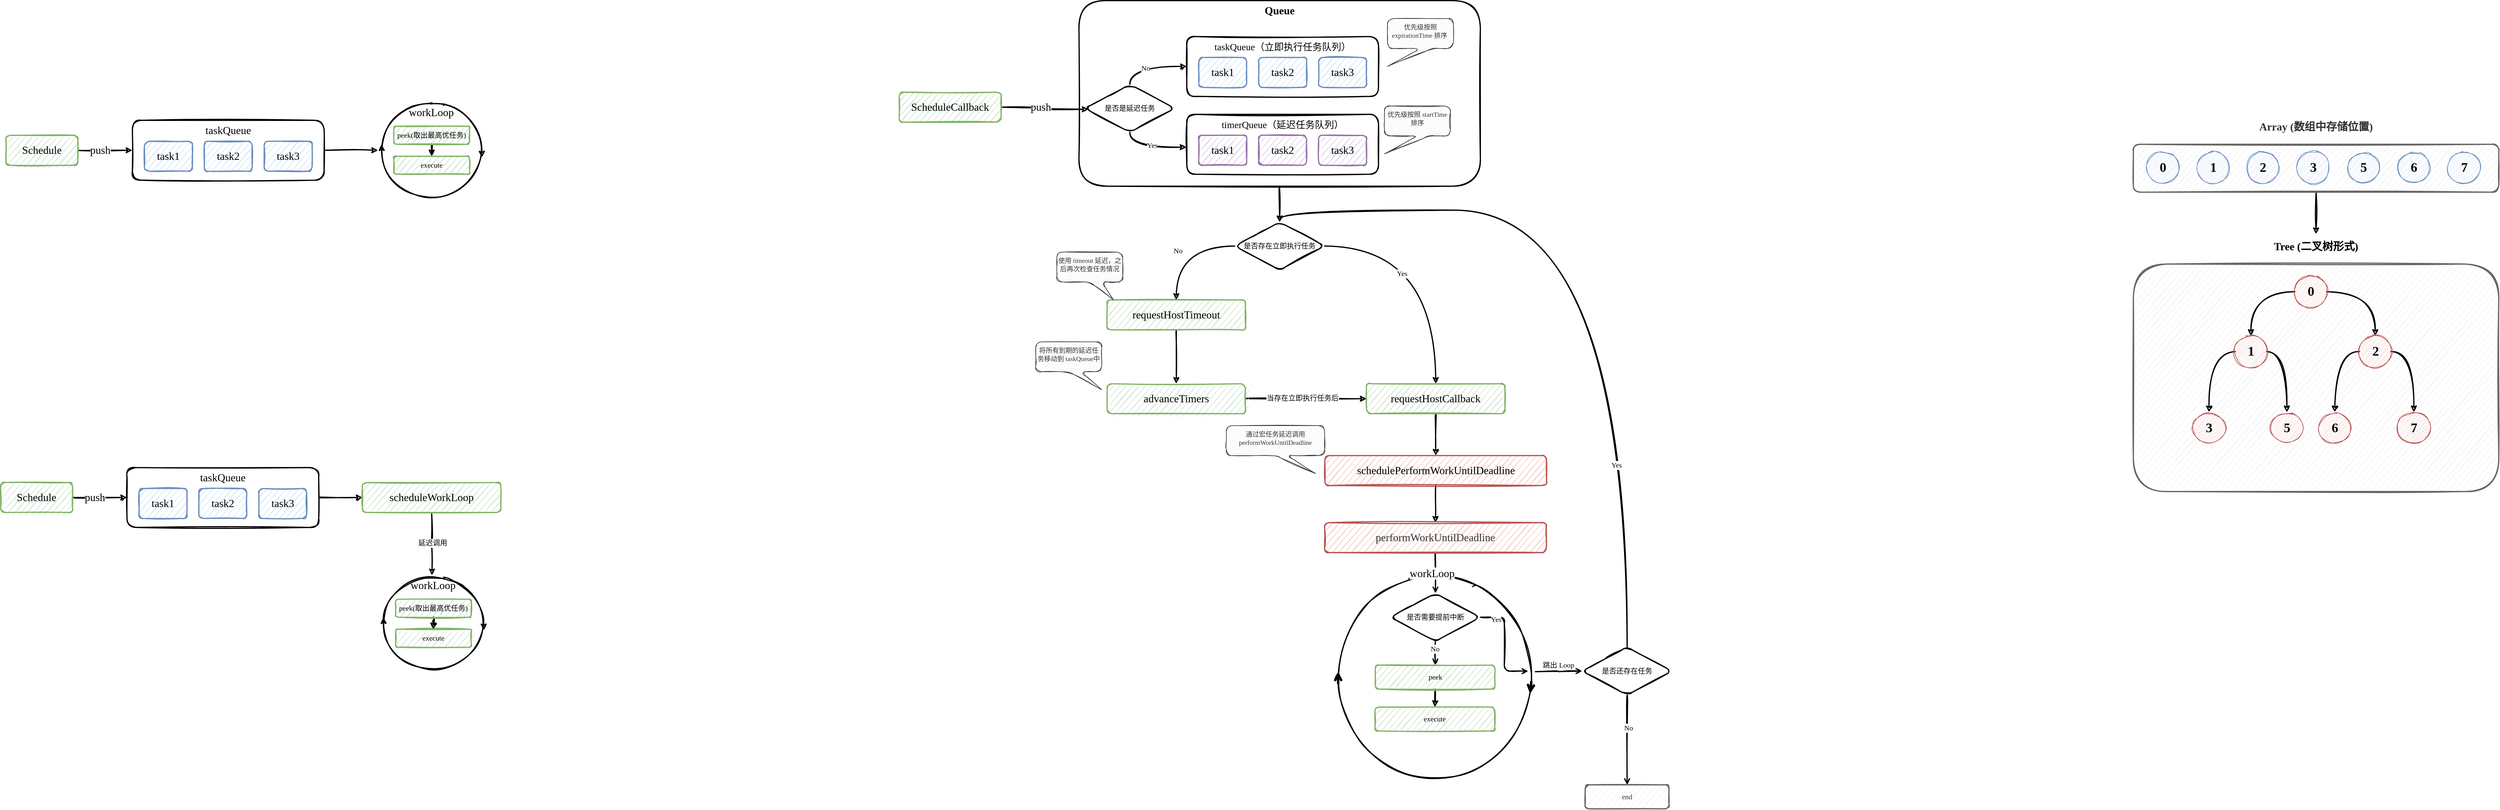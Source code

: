 <mxfile version="26.1.1" pages="2">
  <diagram id="SPqARd7VIHGESREF2pGx" name="Scheduler">
    <mxGraphModel dx="10513" dy="4447" grid="0" gridSize="10" guides="1" tooltips="1" connect="1" arrows="1" fold="1" page="0" pageScale="1" pageWidth="827" pageHeight="1169" background="none" math="1" shadow="0">
      <root>
        <mxCell id="0" />
        <mxCell id="1" parent="0" />
        <mxCell id="OR6rUnb_s0b04Rcv2Hfu-225" value="" style="ellipse;whiteSpace=wrap;html=1;aspect=fixed;rounded=1;shadow=0;glass=0;sketch=1;fontFamily=Comic Sans MS;fontSize=12;strokeWidth=2;fillColor=none;gradientColor=none;align=left;verticalAlign=middle;" parent="1" vertex="1">
          <mxGeometry x="-1313.5" y="852.5" width="335" height="335" as="geometry" />
        </mxCell>
        <mxCell id="OR6rUnb_s0b04Rcv2Hfu-168" style="edgeStyle=orthogonalEdgeStyle;curved=1;sketch=1;orthogonalLoop=1;jettySize=auto;html=1;entryX=0.5;entryY=0;entryDx=0;entryDy=0;shadow=0;fontFamily=Comic Sans MS;fontSize=12;strokeColor=#000000;strokeWidth=2;" parent="1" source="OR6rUnb_s0b04Rcv2Hfu-140" target="OR6rUnb_s0b04Rcv2Hfu-164" edge="1">
          <mxGeometry relative="1" as="geometry" />
        </mxCell>
        <mxCell id="OR6rUnb_s0b04Rcv2Hfu-140" value="&lt;b&gt;Queue&lt;/b&gt;" style="rounded=1;whiteSpace=wrap;html=1;shadow=0;glass=0;sketch=1;fontFamily=Comic Sans MS;fontSize=18;strokeWidth=2;fillColor=#ffffff;gradientColor=none;verticalAlign=top;labelPosition=center;verticalLabelPosition=middle;align=center;movable=1;resizable=1;rotatable=1;deletable=1;editable=1;connectable=1;" parent="1" vertex="1">
          <mxGeometry x="-1740" y="-110" width="670" height="310" as="geometry" />
        </mxCell>
        <mxCell id="OR6rUnb_s0b04Rcv2Hfu-21" value="&lt;h2&gt;&lt;span style=&quot;color: rgb(0 , 0 , 0) ; font-family: &amp;#34;comic sans ms&amp;#34;&quot;&gt;Tree (二叉树形式)&lt;/span&gt;&lt;br&gt;&lt;/h2&gt;" style="whiteSpace=wrap;html=1;sketch=1;fillColor=#f5f5f5;strokeColor=#666666;fontColor=#333333;rounded=1;strokeWidth=2;verticalAlign=bottom;labelPosition=center;verticalLabelPosition=top;align=center;shadow=0;movable=0;resizable=0;rotatable=0;deletable=0;editable=0;connectable=0;" parent="1" vertex="1">
          <mxGeometry x="20" y="330" width="610" height="380" as="geometry" />
        </mxCell>
        <mxCell id="OR6rUnb_s0b04Rcv2Hfu-24" style="edgeStyle=orthogonalEdgeStyle;curved=1;rounded=0;sketch=1;orthogonalLoop=1;jettySize=auto;html=1;shadow=0;fontFamily=Comic Sans MS;fontSize=18;strokeWidth=2;" parent="1" source="OR6rUnb_s0b04Rcv2Hfu-1" edge="1">
          <mxGeometry relative="1" as="geometry">
            <mxPoint x="325.0" y="280" as="targetPoint" />
          </mxGeometry>
        </mxCell>
        <mxCell id="OR6rUnb_s0b04Rcv2Hfu-1" value="&lt;h2&gt;&lt;b&gt;&lt;font face=&quot;Comic Sans MS&quot;&gt;Array (数组中存储位置)&lt;/font&gt;&lt;/b&gt;&lt;/h2&gt;" style="whiteSpace=wrap;html=1;sketch=1;fillColor=#f5f5f5;strokeColor=#666666;fontColor=#333333;rounded=1;strokeWidth=2;verticalAlign=bottom;labelPosition=center;verticalLabelPosition=top;align=center;shadow=0;" parent="1" vertex="1">
          <mxGeometry x="20" y="130" width="610" height="80" as="geometry" />
        </mxCell>
        <mxCell id="OR6rUnb_s0b04Rcv2Hfu-2" value="&lt;font face=&quot;Comic Sans MS&quot; style=&quot;font-size: 22px&quot;&gt;&lt;b&gt;0&lt;/b&gt;&lt;/font&gt;" style="ellipse;whiteSpace=wrap;html=1;aspect=fixed;sketch=1;fillColor=#dae8fc;strokeColor=#6c8ebf;rounded=1;shadow=0;" parent="1" vertex="1">
          <mxGeometry x="43" y="142.75" width="52.5" height="52.5" as="geometry" />
        </mxCell>
        <mxCell id="OR6rUnb_s0b04Rcv2Hfu-5" value="&lt;font face=&quot;Comic Sans MS&quot; style=&quot;font-size: 22px&quot;&gt;&lt;b&gt;1&lt;/b&gt;&lt;/font&gt;" style="ellipse;whiteSpace=wrap;html=1;aspect=fixed;sketch=1;fillColor=#dae8fc;strokeColor=#6c8ebf;rounded=1;shadow=0;" parent="1" vertex="1">
          <mxGeometry x="127" y="142.75" width="52.5" height="52.5" as="geometry" />
        </mxCell>
        <mxCell id="OR6rUnb_s0b04Rcv2Hfu-6" value="&lt;font face=&quot;Comic Sans MS&quot; style=&quot;font-size: 22px&quot;&gt;&lt;b&gt;2&lt;/b&gt;&lt;/font&gt;" style="ellipse;whiteSpace=wrap;html=1;aspect=fixed;sketch=1;fillColor=#dae8fc;strokeColor=#6c8ebf;rounded=1;shadow=0;" parent="1" vertex="1">
          <mxGeometry x="210" y="142.75" width="52.5" height="52.5" as="geometry" />
        </mxCell>
        <mxCell id="OR6rUnb_s0b04Rcv2Hfu-7" value="&lt;font face=&quot;Comic Sans MS&quot; style=&quot;font-size: 22px&quot;&gt;&lt;b&gt;3&lt;/b&gt;&lt;/font&gt;" style="ellipse;whiteSpace=wrap;html=1;aspect=fixed;sketch=1;fillColor=#dae8fc;strokeColor=#6c8ebf;rounded=1;shadow=0;" parent="1" vertex="1">
          <mxGeometry x="294" y="142.75" width="52.5" height="52.5" as="geometry" />
        </mxCell>
        <mxCell id="OR6rUnb_s0b04Rcv2Hfu-8" value="&lt;font face=&quot;Comic Sans MS&quot; style=&quot;font-size: 22px&quot;&gt;&lt;b&gt;5&lt;/b&gt;&lt;/font&gt;" style="ellipse;whiteSpace=wrap;html=1;aspect=fixed;sketch=1;fillColor=#dae8fc;strokeColor=#6c8ebf;rounded=1;shadow=0;" parent="1" vertex="1">
          <mxGeometry x="378" y="142.75" width="52.5" height="52.5" as="geometry" />
        </mxCell>
        <mxCell id="OR6rUnb_s0b04Rcv2Hfu-9" value="&lt;font face=&quot;Comic Sans MS&quot; style=&quot;font-size: 22px&quot;&gt;&lt;b&gt;6&lt;/b&gt;&lt;/font&gt;" style="ellipse;whiteSpace=wrap;html=1;aspect=fixed;sketch=1;fillColor=#dae8fc;strokeColor=#6c8ebf;rounded=1;shadow=0;" parent="1" vertex="1">
          <mxGeometry x="462" y="142.75" width="52.5" height="52.5" as="geometry" />
        </mxCell>
        <mxCell id="OR6rUnb_s0b04Rcv2Hfu-10" value="&lt;font face=&quot;Comic Sans MS&quot; style=&quot;font-size: 22px&quot;&gt;&lt;b&gt;7&lt;/b&gt;&lt;/font&gt;" style="ellipse;whiteSpace=wrap;html=1;aspect=fixed;sketch=1;fillColor=#dae8fc;strokeColor=#6c8ebf;rounded=1;shadow=0;" parent="1" vertex="1">
          <mxGeometry x="545.5" y="142.75" width="52.5" height="52.5" as="geometry" />
        </mxCell>
        <mxCell id="OR6rUnb_s0b04Rcv2Hfu-26" style="edgeStyle=orthogonalEdgeStyle;curved=1;rounded=0;sketch=1;orthogonalLoop=1;jettySize=auto;html=1;entryX=0.5;entryY=0;entryDx=0;entryDy=0;shadow=0;fontFamily=Comic Sans MS;fontSize=18;strokeWidth=2;" parent="1" source="OR6rUnb_s0b04Rcv2Hfu-12" target="OR6rUnb_s0b04Rcv2Hfu-13" edge="1">
          <mxGeometry relative="1" as="geometry" />
        </mxCell>
        <mxCell id="OR6rUnb_s0b04Rcv2Hfu-29" style="edgeStyle=orthogonalEdgeStyle;curved=1;rounded=0;sketch=1;orthogonalLoop=1;jettySize=auto;html=1;shadow=0;fontFamily=Comic Sans MS;fontSize=18;strokeWidth=2;" parent="1" source="OR6rUnb_s0b04Rcv2Hfu-12" target="OR6rUnb_s0b04Rcv2Hfu-14" edge="1">
          <mxGeometry relative="1" as="geometry" />
        </mxCell>
        <mxCell id="OR6rUnb_s0b04Rcv2Hfu-12" value="&lt;font face=&quot;Comic Sans MS&quot; style=&quot;font-size: 22px&quot;&gt;&lt;b&gt;0&lt;/b&gt;&lt;/font&gt;" style="ellipse;whiteSpace=wrap;html=1;aspect=fixed;sketch=1;fillColor=#f8cecc;strokeColor=#b85450;rounded=1;shadow=0;" parent="1" vertex="1">
          <mxGeometry x="290" y="350" width="52.5" height="52.5" as="geometry" />
        </mxCell>
        <mxCell id="OR6rUnb_s0b04Rcv2Hfu-30" style="edgeStyle=orthogonalEdgeStyle;curved=1;rounded=0;sketch=1;orthogonalLoop=1;jettySize=auto;html=1;entryX=0.5;entryY=0;entryDx=0;entryDy=0;shadow=0;fontFamily=Comic Sans MS;fontSize=18;strokeWidth=2;" parent="1" source="OR6rUnb_s0b04Rcv2Hfu-13" target="OR6rUnb_s0b04Rcv2Hfu-15" edge="1">
          <mxGeometry relative="1" as="geometry" />
        </mxCell>
        <mxCell id="OR6rUnb_s0b04Rcv2Hfu-31" style="edgeStyle=orthogonalEdgeStyle;curved=1;rounded=0;sketch=1;orthogonalLoop=1;jettySize=auto;html=1;entryX=0.5;entryY=0;entryDx=0;entryDy=0;shadow=0;fontFamily=Comic Sans MS;fontSize=18;strokeWidth=2;" parent="1" source="OR6rUnb_s0b04Rcv2Hfu-13" target="OR6rUnb_s0b04Rcv2Hfu-16" edge="1">
          <mxGeometry relative="1" as="geometry" />
        </mxCell>
        <mxCell id="OR6rUnb_s0b04Rcv2Hfu-13" value="&lt;font face=&quot;Comic Sans MS&quot; style=&quot;font-size: 22px&quot;&gt;&lt;b&gt;1&lt;/b&gt;&lt;/font&gt;" style="ellipse;whiteSpace=wrap;html=1;aspect=fixed;sketch=1;fillColor=#f8cecc;strokeColor=#b85450;rounded=1;shadow=0;" parent="1" vertex="1">
          <mxGeometry x="190" y="450" width="52.5" height="52.5" as="geometry" />
        </mxCell>
        <mxCell id="OR6rUnb_s0b04Rcv2Hfu-33" style="edgeStyle=orthogonalEdgeStyle;curved=1;rounded=0;sketch=1;orthogonalLoop=1;jettySize=auto;html=1;entryX=0.5;entryY=0;entryDx=0;entryDy=0;shadow=0;fontFamily=Comic Sans MS;fontSize=18;strokeWidth=2;" parent="1" source="OR6rUnb_s0b04Rcv2Hfu-14" target="OR6rUnb_s0b04Rcv2Hfu-17" edge="1">
          <mxGeometry relative="1" as="geometry" />
        </mxCell>
        <mxCell id="OR6rUnb_s0b04Rcv2Hfu-34" style="edgeStyle=orthogonalEdgeStyle;curved=1;rounded=0;sketch=1;orthogonalLoop=1;jettySize=auto;html=1;shadow=0;fontFamily=Comic Sans MS;fontSize=18;strokeWidth=2;" parent="1" source="OR6rUnb_s0b04Rcv2Hfu-14" target="OR6rUnb_s0b04Rcv2Hfu-18" edge="1">
          <mxGeometry relative="1" as="geometry" />
        </mxCell>
        <mxCell id="OR6rUnb_s0b04Rcv2Hfu-14" value="&lt;font face=&quot;Comic Sans MS&quot; style=&quot;font-size: 22px&quot;&gt;&lt;b&gt;2&lt;/b&gt;&lt;/font&gt;" style="ellipse;whiteSpace=wrap;html=1;aspect=fixed;sketch=1;fillColor=#f8cecc;strokeColor=#b85450;rounded=1;shadow=0;" parent="1" vertex="1">
          <mxGeometry x="397.5" y="450" width="52.5" height="52.5" as="geometry" />
        </mxCell>
        <mxCell id="OR6rUnb_s0b04Rcv2Hfu-15" value="&lt;font face=&quot;Comic Sans MS&quot; style=&quot;font-size: 22px&quot;&gt;&lt;b&gt;3&lt;/b&gt;&lt;/font&gt;" style="ellipse;whiteSpace=wrap;html=1;aspect=fixed;sketch=1;fillColor=#f8cecc;strokeColor=#b85450;rounded=1;shadow=0;" parent="1" vertex="1">
          <mxGeometry x="120" y="577.5" width="52.5" height="52.5" as="geometry" />
        </mxCell>
        <mxCell id="OR6rUnb_s0b04Rcv2Hfu-16" value="&lt;font face=&quot;Comic Sans MS&quot; style=&quot;font-size: 22px&quot;&gt;&lt;b&gt;5&lt;/b&gt;&lt;/font&gt;" style="ellipse;whiteSpace=wrap;html=1;aspect=fixed;sketch=1;fillColor=#f8cecc;strokeColor=#b85450;rounded=1;shadow=0;" parent="1" vertex="1">
          <mxGeometry x="250" y="577.5" width="52.5" height="52.5" as="geometry" />
        </mxCell>
        <mxCell id="OR6rUnb_s0b04Rcv2Hfu-17" value="&lt;font face=&quot;Comic Sans MS&quot; style=&quot;font-size: 22px&quot;&gt;&lt;b&gt;6&lt;/b&gt;&lt;/font&gt;" style="ellipse;whiteSpace=wrap;html=1;aspect=fixed;sketch=1;fillColor=#f8cecc;strokeColor=#b85450;rounded=1;shadow=0;" parent="1" vertex="1">
          <mxGeometry x="330" y="577.5" width="52.5" height="52.5" as="geometry" />
        </mxCell>
        <mxCell id="OR6rUnb_s0b04Rcv2Hfu-18" value="&lt;font face=&quot;Comic Sans MS&quot; style=&quot;font-size: 22px&quot;&gt;&lt;b&gt;7&lt;/b&gt;&lt;/font&gt;" style="ellipse;whiteSpace=wrap;html=1;aspect=fixed;sketch=1;fillColor=#f8cecc;strokeColor=#b85450;rounded=1;shadow=0;" parent="1" vertex="1">
          <mxGeometry x="462" y="577.5" width="52.5" height="52.5" as="geometry" />
        </mxCell>
        <mxCell id="OR6rUnb_s0b04Rcv2Hfu-44" style="edgeStyle=orthogonalEdgeStyle;curved=1;rounded=0;sketch=1;orthogonalLoop=1;jettySize=auto;html=1;shadow=0;fontFamily=Comic Sans MS;fontSize=18;strokeWidth=2;" parent="1" source="OR6rUnb_s0b04Rcv2Hfu-37" target="OR6rUnb_s0b04Rcv2Hfu-38" edge="1">
          <mxGeometry relative="1" as="geometry" />
        </mxCell>
        <mxCell id="OR6rUnb_s0b04Rcv2Hfu-46" value="push" style="edgeLabel;html=1;align=center;verticalAlign=middle;resizable=0;points=[];fontSize=18;fontFamily=Comic Sans MS;" parent="OR6rUnb_s0b04Rcv2Hfu-44" vertex="1" connectable="0">
          <mxGeometry x="-0.371" y="-3" relative="1" as="geometry">
            <mxPoint x="8" y="-3" as="offset" />
          </mxGeometry>
        </mxCell>
        <mxCell id="OR6rUnb_s0b04Rcv2Hfu-37" value="Schedule" style="rounded=1;whiteSpace=wrap;html=1;shadow=0;sketch=1;fontFamily=Comic Sans MS;fontSize=18;strokeWidth=2;verticalAlign=middle;strokeColor=#82b366;fillColor=#d5e8d4;glass=0;" parent="1" vertex="1">
          <mxGeometry x="-3531" y="115" width="120" height="50" as="geometry" />
        </mxCell>
        <mxCell id="OR6rUnb_s0b04Rcv2Hfu-66" style="edgeStyle=orthogonalEdgeStyle;curved=1;sketch=1;orthogonalLoop=1;jettySize=auto;html=1;shadow=0;fontFamily=Comic Sans MS;fontSize=18;strokeColor=#000000;strokeWidth=2;" parent="1" source="OR6rUnb_s0b04Rcv2Hfu-38" edge="1">
          <mxGeometry relative="1" as="geometry">
            <mxPoint x="-2910" y="140" as="targetPoint" />
          </mxGeometry>
        </mxCell>
        <mxCell id="OR6rUnb_s0b04Rcv2Hfu-38" value="taskQueue" style="rounded=1;whiteSpace=wrap;html=1;shadow=0;glass=0;sketch=1;fontFamily=Comic Sans MS;fontSize=18;strokeWidth=2;fillColor=#ffffff;gradientColor=none;verticalAlign=top;labelPosition=center;verticalLabelPosition=middle;align=center;movable=1;resizable=1;rotatable=1;deletable=1;editable=1;connectable=1;" parent="1" vertex="1">
          <mxGeometry x="-3320" y="90" width="320" height="100" as="geometry" />
        </mxCell>
        <mxCell id="OR6rUnb_s0b04Rcv2Hfu-40" value="task1" style="rounded=1;whiteSpace=wrap;html=1;shadow=0;sketch=1;fontFamily=Comic Sans MS;fontSize=18;strokeWidth=2;verticalAlign=middle;strokeColor=#6c8ebf;fillColor=#dae8fc;glass=0;" parent="1" vertex="1">
          <mxGeometry x="-3300" y="125" width="80" height="50" as="geometry" />
        </mxCell>
        <mxCell id="OR6rUnb_s0b04Rcv2Hfu-42" value="task2" style="rounded=1;whiteSpace=wrap;html=1;shadow=0;sketch=1;fontFamily=Comic Sans MS;fontSize=18;strokeWidth=2;verticalAlign=middle;strokeColor=#6c8ebf;fillColor=#dae8fc;glass=0;" parent="1" vertex="1">
          <mxGeometry x="-3200" y="125" width="80" height="50" as="geometry" />
        </mxCell>
        <mxCell id="OR6rUnb_s0b04Rcv2Hfu-43" value="task3" style="rounded=1;whiteSpace=wrap;html=1;shadow=0;sketch=1;fontFamily=Comic Sans MS;fontSize=18;strokeWidth=2;verticalAlign=middle;strokeColor=#6c8ebf;fillColor=#dae8fc;glass=0;" parent="1" vertex="1">
          <mxGeometry x="-3100" y="125" width="80" height="50" as="geometry" />
        </mxCell>
        <mxCell id="OR6rUnb_s0b04Rcv2Hfu-65" value="" style="group;rotation=0;" parent="1" vertex="1" connectable="0">
          <mxGeometry x="-2904" y="60" width="167" height="160" as="geometry" />
        </mxCell>
        <mxCell id="OR6rUnb_s0b04Rcv2Hfu-52" value="workLoop" style="ellipse;whiteSpace=wrap;html=1;aspect=fixed;rounded=1;shadow=0;glass=0;sketch=1;fontFamily=Comic Sans MS;fontSize=18;strokeWidth=2;fillColor=#ffffff;gradientColor=none;verticalAlign=top;" parent="OR6rUnb_s0b04Rcv2Hfu-65" vertex="1">
          <mxGeometry x="3" width="160" height="160" as="geometry" />
        </mxCell>
        <mxCell id="OR6rUnb_s0b04Rcv2Hfu-58" value="" style="endArrow=classic;html=1;shadow=0;fontFamily=Comic Sans MS;fontSize=18;strokeWidth=2;sketch=1;entryX=1.006;entryY=0.686;entryDx=0;entryDy=0;entryPerimeter=0;" parent="OR6rUnb_s0b04Rcv2Hfu-65" edge="1">
          <mxGeometry x="85" y="40" width="50" height="50" as="geometry">
            <mxPoint x="167" y="73.76" as="sourcePoint" />
            <mxPoint x="167.48" y="91.88" as="targetPoint" />
            <Array as="points">
              <mxPoint x="167" y="74" />
            </Array>
          </mxGeometry>
        </mxCell>
        <mxCell id="OR6rUnb_s0b04Rcv2Hfu-59" value="" style="endArrow=classic;html=1;shadow=0;fontFamily=Comic Sans MS;fontSize=18;strokeWidth=2;sketch=1;entryX=1.006;entryY=0.686;entryDx=0;entryDy=0;entryPerimeter=0;" parent="OR6rUnb_s0b04Rcv2Hfu-65" edge="1">
          <mxGeometry y="41" width="50" height="50" as="geometry">
            <mxPoint x="0.48" y="87.88" as="sourcePoint" />
            <mxPoint y="69.76" as="targetPoint" />
            <Array as="points">
              <mxPoint y="70" />
            </Array>
          </mxGeometry>
        </mxCell>
        <mxCell id="OR6rUnb_s0b04Rcv2Hfu-67" value="execute" style="rounded=1;whiteSpace=wrap;html=1;shadow=0;sketch=1;fontFamily=Comic Sans MS;fontSize=12;strokeWidth=2;verticalAlign=middle;strokeColor=#82b366;fillColor=#d5e8d4;glass=0;align=center;labelBorderColor=none;" parent="OR6rUnb_s0b04Rcv2Hfu-65" vertex="1">
          <mxGeometry x="20.25" y="90" width="126.5" height="30" as="geometry" />
        </mxCell>
        <mxCell id="OR6rUnb_s0b04Rcv2Hfu-70" style="edgeStyle=orthogonalEdgeStyle;curved=1;sketch=1;orthogonalLoop=1;jettySize=auto;html=1;entryX=0.5;entryY=0;entryDx=0;entryDy=0;shadow=0;fontFamily=Comic Sans MS;fontSize=12;strokeColor=#000000;strokeWidth=2;" parent="OR6rUnb_s0b04Rcv2Hfu-65" source="OR6rUnb_s0b04Rcv2Hfu-69" target="OR6rUnb_s0b04Rcv2Hfu-67" edge="1">
          <mxGeometry relative="1" as="geometry" />
        </mxCell>
        <mxCell id="OR6rUnb_s0b04Rcv2Hfu-71" value="" style="edgeStyle=orthogonalEdgeStyle;curved=1;sketch=1;orthogonalLoop=1;jettySize=auto;html=1;shadow=0;fontFamily=Comic Sans MS;fontSize=12;strokeColor=#000000;strokeWidth=2;" parent="OR6rUnb_s0b04Rcv2Hfu-65" source="OR6rUnb_s0b04Rcv2Hfu-69" target="OR6rUnb_s0b04Rcv2Hfu-67" edge="1">
          <mxGeometry relative="1" as="geometry" />
        </mxCell>
        <mxCell id="OR6rUnb_s0b04Rcv2Hfu-69" value="peek(取出最高优任务)" style="rounded=1;whiteSpace=wrap;html=1;shadow=0;sketch=1;fontFamily=Comic Sans MS;fontSize=12;strokeWidth=2;verticalAlign=middle;strokeColor=#82b366;fillColor=#d5e8d4;glass=0;" parent="OR6rUnb_s0b04Rcv2Hfu-65" vertex="1">
          <mxGeometry x="20.25" y="40" width="126.5" height="30" as="geometry" />
        </mxCell>
        <mxCell id="OR6rUnb_s0b04Rcv2Hfu-72" style="edgeStyle=orthogonalEdgeStyle;curved=1;rounded=0;sketch=1;orthogonalLoop=1;jettySize=auto;html=1;shadow=0;fontFamily=Comic Sans MS;fontSize=18;strokeWidth=2;" parent="1" source="OR6rUnb_s0b04Rcv2Hfu-74" target="OR6rUnb_s0b04Rcv2Hfu-76" edge="1">
          <mxGeometry relative="1" as="geometry" />
        </mxCell>
        <mxCell id="OR6rUnb_s0b04Rcv2Hfu-73" value="push" style="edgeLabel;html=1;align=center;verticalAlign=middle;resizable=0;points=[];fontSize=18;fontFamily=Comic Sans MS;" parent="OR6rUnb_s0b04Rcv2Hfu-72" vertex="1" connectable="0">
          <mxGeometry x="-0.371" y="-3" relative="1" as="geometry">
            <mxPoint x="8" y="-3" as="offset" />
          </mxGeometry>
        </mxCell>
        <mxCell id="OR6rUnb_s0b04Rcv2Hfu-74" value="Schedule" style="rounded=1;whiteSpace=wrap;html=1;shadow=0;sketch=1;fontFamily=Comic Sans MS;fontSize=18;strokeWidth=2;verticalAlign=middle;strokeColor=#82b366;fillColor=#d5e8d4;glass=0;" parent="1" vertex="1">
          <mxGeometry x="-3540" y="695" width="120" height="50" as="geometry" />
        </mxCell>
        <mxCell id="OR6rUnb_s0b04Rcv2Hfu-75" style="edgeStyle=orthogonalEdgeStyle;curved=1;sketch=1;orthogonalLoop=1;jettySize=auto;html=1;shadow=0;fontFamily=Comic Sans MS;fontSize=18;strokeColor=#000000;strokeWidth=2;entryX=0;entryY=0.5;entryDx=0;entryDy=0;" parent="1" source="OR6rUnb_s0b04Rcv2Hfu-76" target="OR6rUnb_s0b04Rcv2Hfu-88" edge="1">
          <mxGeometry relative="1" as="geometry">
            <mxPoint x="-2919" y="720" as="targetPoint" />
          </mxGeometry>
        </mxCell>
        <mxCell id="OR6rUnb_s0b04Rcv2Hfu-76" value="taskQueue" style="rounded=1;whiteSpace=wrap;html=1;shadow=0;glass=0;sketch=1;fontFamily=Comic Sans MS;fontSize=18;strokeWidth=2;fillColor=#ffffff;gradientColor=none;verticalAlign=top;labelPosition=center;verticalLabelPosition=middle;align=center;movable=1;resizable=1;rotatable=1;deletable=1;editable=1;connectable=1;" parent="1" vertex="1">
          <mxGeometry x="-3329" y="670" width="320" height="100" as="geometry" />
        </mxCell>
        <mxCell id="OR6rUnb_s0b04Rcv2Hfu-77" value="task1" style="rounded=1;whiteSpace=wrap;html=1;shadow=0;sketch=1;fontFamily=Comic Sans MS;fontSize=18;strokeWidth=2;verticalAlign=middle;strokeColor=#6c8ebf;fillColor=#dae8fc;glass=0;" parent="1" vertex="1">
          <mxGeometry x="-3309" y="705" width="80" height="50" as="geometry" />
        </mxCell>
        <mxCell id="OR6rUnb_s0b04Rcv2Hfu-78" value="task2" style="rounded=1;whiteSpace=wrap;html=1;shadow=0;sketch=1;fontFamily=Comic Sans MS;fontSize=18;strokeWidth=2;verticalAlign=middle;strokeColor=#6c8ebf;fillColor=#dae8fc;glass=0;" parent="1" vertex="1">
          <mxGeometry x="-3209" y="705" width="80" height="50" as="geometry" />
        </mxCell>
        <mxCell id="OR6rUnb_s0b04Rcv2Hfu-79" value="task3" style="rounded=1;whiteSpace=wrap;html=1;shadow=0;sketch=1;fontFamily=Comic Sans MS;fontSize=18;strokeWidth=2;verticalAlign=middle;strokeColor=#6c8ebf;fillColor=#dae8fc;glass=0;" parent="1" vertex="1">
          <mxGeometry x="-3109" y="705" width="80" height="50" as="geometry" />
        </mxCell>
        <mxCell id="OR6rUnb_s0b04Rcv2Hfu-80" value="" style="group;rotation=0;" parent="1" vertex="1" connectable="0">
          <mxGeometry x="-2901" y="850" width="167" height="160" as="geometry" />
        </mxCell>
        <mxCell id="OR6rUnb_s0b04Rcv2Hfu-81" value="workLoop" style="ellipse;whiteSpace=wrap;html=1;aspect=fixed;rounded=1;shadow=0;glass=0;sketch=1;fontFamily=Comic Sans MS;fontSize=18;strokeWidth=2;fillColor=#ffffff;gradientColor=none;verticalAlign=top;" parent="OR6rUnb_s0b04Rcv2Hfu-80" vertex="1">
          <mxGeometry x="3" width="160" height="160" as="geometry" />
        </mxCell>
        <mxCell id="OR6rUnb_s0b04Rcv2Hfu-82" value="" style="endArrow=classic;html=1;shadow=0;fontFamily=Comic Sans MS;fontSize=18;strokeWidth=2;sketch=1;entryX=1.006;entryY=0.686;entryDx=0;entryDy=0;entryPerimeter=0;" parent="OR6rUnb_s0b04Rcv2Hfu-80" edge="1">
          <mxGeometry x="85" y="40" width="50" height="50" as="geometry">
            <mxPoint x="167" y="73.76" as="sourcePoint" />
            <mxPoint x="167.48" y="91.88" as="targetPoint" />
            <Array as="points">
              <mxPoint x="167" y="74" />
            </Array>
          </mxGeometry>
        </mxCell>
        <mxCell id="OR6rUnb_s0b04Rcv2Hfu-83" value="" style="endArrow=classic;html=1;shadow=0;fontFamily=Comic Sans MS;fontSize=18;strokeWidth=2;sketch=1;entryX=1.006;entryY=0.686;entryDx=0;entryDy=0;entryPerimeter=0;" parent="OR6rUnb_s0b04Rcv2Hfu-80" edge="1">
          <mxGeometry y="41" width="50" height="50" as="geometry">
            <mxPoint x="0.48" y="87.88" as="sourcePoint" />
            <mxPoint y="69.76" as="targetPoint" />
            <Array as="points">
              <mxPoint y="70" />
            </Array>
          </mxGeometry>
        </mxCell>
        <mxCell id="OR6rUnb_s0b04Rcv2Hfu-84" value="execute" style="rounded=1;whiteSpace=wrap;html=1;shadow=0;sketch=1;fontFamily=Comic Sans MS;fontSize=12;strokeWidth=2;verticalAlign=middle;strokeColor=#82b366;fillColor=#d5e8d4;glass=0;align=center;labelBorderColor=none;" parent="OR6rUnb_s0b04Rcv2Hfu-80" vertex="1">
          <mxGeometry x="20.25" y="90" width="126.5" height="30" as="geometry" />
        </mxCell>
        <mxCell id="OR6rUnb_s0b04Rcv2Hfu-85" style="edgeStyle=orthogonalEdgeStyle;curved=1;sketch=1;orthogonalLoop=1;jettySize=auto;html=1;entryX=0.5;entryY=0;entryDx=0;entryDy=0;shadow=0;fontFamily=Comic Sans MS;fontSize=12;strokeColor=#000000;strokeWidth=2;" parent="OR6rUnb_s0b04Rcv2Hfu-80" source="OR6rUnb_s0b04Rcv2Hfu-87" target="OR6rUnb_s0b04Rcv2Hfu-84" edge="1">
          <mxGeometry relative="1" as="geometry" />
        </mxCell>
        <mxCell id="OR6rUnb_s0b04Rcv2Hfu-86" value="" style="edgeStyle=orthogonalEdgeStyle;curved=1;sketch=1;orthogonalLoop=1;jettySize=auto;html=1;shadow=0;fontFamily=Comic Sans MS;fontSize=12;strokeColor=#000000;strokeWidth=2;" parent="OR6rUnb_s0b04Rcv2Hfu-80" source="OR6rUnb_s0b04Rcv2Hfu-87" target="OR6rUnb_s0b04Rcv2Hfu-84" edge="1">
          <mxGeometry relative="1" as="geometry" />
        </mxCell>
        <mxCell id="OR6rUnb_s0b04Rcv2Hfu-87" value="peek(取出最高优任务)" style="rounded=1;whiteSpace=wrap;html=1;shadow=0;sketch=1;fontFamily=Comic Sans MS;fontSize=12;strokeWidth=2;verticalAlign=middle;strokeColor=#82b366;fillColor=#d5e8d4;glass=0;" parent="OR6rUnb_s0b04Rcv2Hfu-80" vertex="1">
          <mxGeometry x="20.25" y="40" width="126.5" height="30" as="geometry" />
        </mxCell>
        <mxCell id="OR6rUnb_s0b04Rcv2Hfu-89" style="edgeStyle=orthogonalEdgeStyle;curved=1;sketch=1;orthogonalLoop=1;jettySize=auto;html=1;shadow=0;fontFamily=Comic Sans MS;fontSize=12;strokeColor=#000000;strokeWidth=2;" parent="1" source="OR6rUnb_s0b04Rcv2Hfu-88" edge="1">
          <mxGeometry relative="1" as="geometry">
            <mxPoint x="-2820" y="850" as="targetPoint" />
          </mxGeometry>
        </mxCell>
        <mxCell id="OR6rUnb_s0b04Rcv2Hfu-90" value="延迟调用" style="edgeLabel;html=1;align=center;verticalAlign=middle;resizable=0;points=[];fontSize=12;fontFamily=Comic Sans MS;" parent="OR6rUnb_s0b04Rcv2Hfu-89" vertex="1" connectable="0">
          <mxGeometry x="-0.048" relative="1" as="geometry">
            <mxPoint x="1" as="offset" />
          </mxGeometry>
        </mxCell>
        <mxCell id="OR6rUnb_s0b04Rcv2Hfu-88" value="scheduleWorkLoop" style="rounded=1;whiteSpace=wrap;html=1;shadow=0;sketch=1;fontFamily=Comic Sans MS;fontSize=18;strokeWidth=2;verticalAlign=middle;strokeColor=#82b366;fillColor=#d5e8d4;glass=0;" parent="1" vertex="1">
          <mxGeometry x="-2936" y="695" width="231" height="50" as="geometry" />
        </mxCell>
        <mxCell id="OR6rUnb_s0b04Rcv2Hfu-113" style="edgeStyle=orthogonalEdgeStyle;curved=1;rounded=0;sketch=1;orthogonalLoop=1;jettySize=auto;html=1;shadow=0;fontFamily=Comic Sans MS;fontSize=18;strokeWidth=2;entryX=0.039;entryY=0.52;entryDx=0;entryDy=0;entryPerimeter=0;" parent="1" source="OR6rUnb_s0b04Rcv2Hfu-115" target="OR6rUnb_s0b04Rcv2Hfu-152" edge="1">
          <mxGeometry relative="1" as="geometry" />
        </mxCell>
        <mxCell id="OR6rUnb_s0b04Rcv2Hfu-114" value="push" style="edgeLabel;html=1;align=center;verticalAlign=middle;resizable=0;points=[];fontSize=18;fontFamily=Comic Sans MS;" parent="OR6rUnb_s0b04Rcv2Hfu-113" vertex="1" connectable="0">
          <mxGeometry x="-0.371" y="-3" relative="1" as="geometry">
            <mxPoint x="19" y="-3" as="offset" />
          </mxGeometry>
        </mxCell>
        <mxCell id="OR6rUnb_s0b04Rcv2Hfu-115" value="ScheduleCallback" style="rounded=1;whiteSpace=wrap;html=1;shadow=0;sketch=1;fontFamily=Comic Sans MS;fontSize=18;strokeWidth=2;verticalAlign=middle;strokeColor=#82b366;fillColor=#d5e8d4;glass=0;" parent="1" vertex="1">
          <mxGeometry x="-2040" y="43" width="170" height="50" as="geometry" />
        </mxCell>
        <mxCell id="OR6rUnb_s0b04Rcv2Hfu-136" value="&lt;font style=&quot;font-size: 16px&quot;&gt;taskQueue（立即执行任务队列）&lt;/font&gt;" style="rounded=1;whiteSpace=wrap;html=1;shadow=0;glass=0;sketch=1;fontFamily=Comic Sans MS;fontSize=18;strokeWidth=2;verticalAlign=top;labelPosition=center;verticalLabelPosition=middle;align=center;movable=1;resizable=1;rotatable=1;deletable=1;editable=1;connectable=1;" parent="1" vertex="1">
          <mxGeometry x="-1560" y="-50" width="320" height="100" as="geometry" />
        </mxCell>
        <mxCell id="OR6rUnb_s0b04Rcv2Hfu-137" value="task1" style="rounded=1;whiteSpace=wrap;html=1;shadow=0;sketch=1;fontFamily=Comic Sans MS;fontSize=18;strokeWidth=2;verticalAlign=middle;strokeColor=#6c8ebf;fillColor=#dae8fc;glass=0;" parent="1" vertex="1">
          <mxGeometry x="-1540" y="-15" width="80" height="50" as="geometry" />
        </mxCell>
        <mxCell id="OR6rUnb_s0b04Rcv2Hfu-138" value="task2" style="rounded=1;whiteSpace=wrap;html=1;shadow=0;sketch=1;fontFamily=Comic Sans MS;fontSize=18;strokeWidth=2;verticalAlign=middle;strokeColor=#6c8ebf;fillColor=#dae8fc;glass=0;" parent="1" vertex="1">
          <mxGeometry x="-1440" y="-15" width="80" height="50" as="geometry" />
        </mxCell>
        <mxCell id="OR6rUnb_s0b04Rcv2Hfu-139" value="task3" style="rounded=1;whiteSpace=wrap;html=1;shadow=0;sketch=1;fontFamily=Comic Sans MS;fontSize=18;strokeWidth=2;verticalAlign=middle;strokeColor=#6c8ebf;fillColor=#dae8fc;glass=0;" parent="1" vertex="1">
          <mxGeometry x="-1340" y="-15" width="80" height="50" as="geometry" />
        </mxCell>
        <mxCell id="OR6rUnb_s0b04Rcv2Hfu-142" value="&lt;span style=&quot;color: rgb(51 , 51 , 51)&quot;&gt;&lt;font style=&quot;font-size: 11px&quot;&gt;优先级按照 expirationTime 排序&amp;nbsp;&lt;/font&gt;&lt;/span&gt;" style="shape=callout;whiteSpace=wrap;html=1;perimeter=calloutPerimeter;rounded=1;shadow=0;glass=0;sketch=1;fontFamily=Comic Sans MS;fontSize=12;strokeWidth=1;fillColor=#eeeeee;align=center;verticalAlign=top;strokeColor=#36393d;position2=0;" parent="1" vertex="1">
          <mxGeometry x="-1225" y="-80" width="110" height="80" as="geometry" />
        </mxCell>
        <mxCell id="OR6rUnb_s0b04Rcv2Hfu-143" value="&lt;font style=&quot;font-size: 16px&quot;&gt;timerQueue（延迟任务队列）&lt;/font&gt;" style="rounded=1;whiteSpace=wrap;html=1;shadow=0;glass=0;sketch=1;fontFamily=Comic Sans MS;fontSize=18;strokeWidth=2;verticalAlign=top;labelPosition=center;verticalLabelPosition=middle;align=center;movable=1;resizable=1;rotatable=1;deletable=1;editable=1;connectable=1;" parent="1" vertex="1">
          <mxGeometry x="-1560" y="80" width="320" height="100" as="geometry" />
        </mxCell>
        <mxCell id="OR6rUnb_s0b04Rcv2Hfu-144" value="task2" style="rounded=1;whiteSpace=wrap;html=1;shadow=0;sketch=1;fontFamily=Comic Sans MS;fontSize=18;strokeWidth=2;verticalAlign=middle;strokeColor=#9673a6;fillColor=#e1d5e7;glass=0;" parent="1" vertex="1">
          <mxGeometry x="-1440" y="115" width="80" height="50" as="geometry" />
        </mxCell>
        <mxCell id="OR6rUnb_s0b04Rcv2Hfu-145" value="task3" style="rounded=1;whiteSpace=wrap;html=1;shadow=0;sketch=1;fontFamily=Comic Sans MS;fontSize=18;strokeWidth=2;verticalAlign=middle;strokeColor=#9673a6;fillColor=#e1d5e7;glass=0;" parent="1" vertex="1">
          <mxGeometry x="-1340" y="115" width="80" height="50" as="geometry" />
        </mxCell>
        <mxCell id="OR6rUnb_s0b04Rcv2Hfu-146" value="task1" style="rounded=1;whiteSpace=wrap;html=1;shadow=0;sketch=1;fontFamily=Comic Sans MS;fontSize=18;strokeWidth=2;verticalAlign=middle;strokeColor=#9673a6;fillColor=#e1d5e7;glass=0;" parent="1" vertex="1">
          <mxGeometry x="-1540" y="115" width="80" height="50" as="geometry" />
        </mxCell>
        <mxCell id="OR6rUnb_s0b04Rcv2Hfu-149" value="&lt;font color=&quot;#333333&quot;&gt;&lt;span style=&quot;font-size: 11px&quot;&gt;优先级按照 startTime 排序&lt;/span&gt;&lt;/font&gt;" style="shape=callout;whiteSpace=wrap;html=1;perimeter=calloutPerimeter;rounded=1;shadow=0;glass=0;sketch=1;fontFamily=Comic Sans MS;fontSize=12;strokeWidth=1;fillColor=#eeeeee;align=center;verticalAlign=top;strokeColor=#36393d;position2=0;" parent="1" vertex="1">
          <mxGeometry x="-1230" y="66" width="110" height="80" as="geometry" />
        </mxCell>
        <mxCell id="OR6rUnb_s0b04Rcv2Hfu-153" style="edgeStyle=orthogonalEdgeStyle;curved=1;sketch=1;orthogonalLoop=1;jettySize=auto;html=1;entryX=0;entryY=0.5;entryDx=0;entryDy=0;shadow=0;fontFamily=Comic Sans MS;fontSize=12;strokeColor=#000000;strokeWidth=2;exitX=0.5;exitY=0;exitDx=0;exitDy=0;" parent="1" source="OR6rUnb_s0b04Rcv2Hfu-152" target="OR6rUnb_s0b04Rcv2Hfu-136" edge="1">
          <mxGeometry relative="1" as="geometry" />
        </mxCell>
        <mxCell id="OR6rUnb_s0b04Rcv2Hfu-155" value="No" style="edgeLabel;html=1;align=center;verticalAlign=middle;resizable=0;points=[];fontSize=12;fontFamily=Comic Sans MS;" parent="OR6rUnb_s0b04Rcv2Hfu-153" vertex="1" connectable="0">
          <mxGeometry x="-0.115" y="-3" relative="1" as="geometry">
            <mxPoint as="offset" />
          </mxGeometry>
        </mxCell>
        <mxCell id="OR6rUnb_s0b04Rcv2Hfu-154" style="edgeStyle=orthogonalEdgeStyle;curved=1;sketch=1;orthogonalLoop=1;jettySize=auto;html=1;entryX=-0.002;entryY=0.549;entryDx=0;entryDy=0;entryPerimeter=0;shadow=0;fontFamily=Comic Sans MS;fontSize=12;strokeColor=#000000;strokeWidth=2;exitX=0.5;exitY=1;exitDx=0;exitDy=0;" parent="1" source="OR6rUnb_s0b04Rcv2Hfu-152" target="OR6rUnb_s0b04Rcv2Hfu-143" edge="1">
          <mxGeometry relative="1" as="geometry" />
        </mxCell>
        <mxCell id="OR6rUnb_s0b04Rcv2Hfu-156" value="Yes" style="edgeLabel;html=1;align=center;verticalAlign=middle;resizable=0;points=[];fontSize=12;fontFamily=Comic Sans MS;" parent="OR6rUnb_s0b04Rcv2Hfu-154" vertex="1" connectable="0">
          <mxGeometry x="0.039" y="3" relative="1" as="geometry">
            <mxPoint as="offset" />
          </mxGeometry>
        </mxCell>
        <mxCell id="OR6rUnb_s0b04Rcv2Hfu-152" value="&lt;span style=&quot;text-align: left&quot;&gt;是否是延迟任务&lt;/span&gt;" style="rhombus;whiteSpace=wrap;html=1;rounded=1;shadow=0;glass=0;sketch=1;fontFamily=Comic Sans MS;fontSize=12;strokeWidth=2;fillColor=none;gradientColor=none;align=center;verticalAlign=middle;" parent="1" vertex="1">
          <mxGeometry x="-1730" y="30" width="150" height="80" as="geometry" />
        </mxCell>
        <mxCell id="OR6rUnb_s0b04Rcv2Hfu-173" style="edgeStyle=orthogonalEdgeStyle;curved=1;sketch=1;orthogonalLoop=1;jettySize=auto;html=1;entryX=0.5;entryY=0;entryDx=0;entryDy=0;shadow=0;fontFamily=Comic Sans MS;fontSize=12;strokeColor=#000000;strokeWidth=2;" parent="1" source="OR6rUnb_s0b04Rcv2Hfu-158" target="OR6rUnb_s0b04Rcv2Hfu-163" edge="1">
          <mxGeometry relative="1" as="geometry" />
        </mxCell>
        <mxCell id="OR6rUnb_s0b04Rcv2Hfu-158" value="requestHostTimeout" style="rounded=1;whiteSpace=wrap;html=1;shadow=0;sketch=1;fontFamily=Comic Sans MS;fontSize=18;strokeWidth=2;verticalAlign=middle;strokeColor=#82b366;fillColor=#d5e8d4;glass=0;" parent="1" vertex="1">
          <mxGeometry x="-1693" y="390" width="231" height="50" as="geometry" />
        </mxCell>
        <mxCell id="OR6rUnb_s0b04Rcv2Hfu-179" style="edgeStyle=orthogonalEdgeStyle;curved=1;sketch=1;orthogonalLoop=1;jettySize=auto;html=1;entryX=0.5;entryY=0;entryDx=0;entryDy=0;shadow=0;fontFamily=Comic Sans MS;fontSize=12;strokeColor=#000000;strokeWidth=2;" parent="1" source="OR6rUnb_s0b04Rcv2Hfu-160" target="OR6rUnb_s0b04Rcv2Hfu-176" edge="1">
          <mxGeometry relative="1" as="geometry" />
        </mxCell>
        <mxCell id="OR6rUnb_s0b04Rcv2Hfu-160" value="requestHostCallback" style="rounded=1;whiteSpace=wrap;html=1;shadow=0;sketch=1;fontFamily=Comic Sans MS;fontSize=18;strokeWidth=2;verticalAlign=middle;strokeColor=#82b366;fillColor=#d5e8d4;glass=0;" parent="1" vertex="1">
          <mxGeometry x="-1260" y="530" width="231" height="50" as="geometry" />
        </mxCell>
        <mxCell id="OR6rUnb_s0b04Rcv2Hfu-174" style="edgeStyle=orthogonalEdgeStyle;curved=1;sketch=1;orthogonalLoop=1;jettySize=auto;html=1;entryX=0;entryY=0.5;entryDx=0;entryDy=0;shadow=0;fontFamily=Comic Sans MS;fontSize=12;strokeColor=#000000;strokeWidth=2;" parent="1" source="OR6rUnb_s0b04Rcv2Hfu-163" target="OR6rUnb_s0b04Rcv2Hfu-160" edge="1">
          <mxGeometry relative="1" as="geometry" />
        </mxCell>
        <mxCell id="OR6rUnb_s0b04Rcv2Hfu-175" value="当&lt;span style=&quot;text-align: left&quot;&gt;存在立即执行任务后&lt;/span&gt;" style="edgeLabel;html=1;align=center;verticalAlign=middle;resizable=0;points=[];fontSize=12;fontFamily=Comic Sans MS;" parent="OR6rUnb_s0b04Rcv2Hfu-174" vertex="1" connectable="0">
          <mxGeometry x="-0.066" y="1" relative="1" as="geometry">
            <mxPoint as="offset" />
          </mxGeometry>
        </mxCell>
        <mxCell id="OR6rUnb_s0b04Rcv2Hfu-163" value="advanceTimers" style="rounded=1;whiteSpace=wrap;html=1;shadow=0;sketch=1;fontFamily=Comic Sans MS;fontSize=18;strokeWidth=2;verticalAlign=middle;strokeColor=#82b366;fillColor=#d5e8d4;glass=0;" parent="1" vertex="1">
          <mxGeometry x="-1693" y="530" width="231" height="50" as="geometry" />
        </mxCell>
        <mxCell id="OR6rUnb_s0b04Rcv2Hfu-169" style="edgeStyle=orthogonalEdgeStyle;curved=1;sketch=1;orthogonalLoop=1;jettySize=auto;html=1;shadow=0;fontFamily=Comic Sans MS;fontSize=12;strokeColor=#000000;strokeWidth=2;exitX=0;exitY=0.5;exitDx=0;exitDy=0;" parent="1" source="OR6rUnb_s0b04Rcv2Hfu-164" target="OR6rUnb_s0b04Rcv2Hfu-158" edge="1">
          <mxGeometry relative="1" as="geometry">
            <mxPoint x="-1502" y="300" as="sourcePoint" />
          </mxGeometry>
        </mxCell>
        <mxCell id="OR6rUnb_s0b04Rcv2Hfu-171" value="No" style="edgeLabel;html=1;align=center;verticalAlign=middle;resizable=0;points=[];fontSize=12;fontFamily=Comic Sans MS;" parent="OR6rUnb_s0b04Rcv2Hfu-169" vertex="1" connectable="0">
          <mxGeometry x="0.118" y="2" relative="1" as="geometry">
            <mxPoint as="offset" />
          </mxGeometry>
        </mxCell>
        <mxCell id="OR6rUnb_s0b04Rcv2Hfu-170" style="edgeStyle=orthogonalEdgeStyle;curved=1;sketch=1;orthogonalLoop=1;jettySize=auto;html=1;shadow=0;fontFamily=Comic Sans MS;fontSize=12;strokeColor=#000000;strokeWidth=2;exitX=1;exitY=0.5;exitDx=0;exitDy=0;" parent="1" source="OR6rUnb_s0b04Rcv2Hfu-164" target="OR6rUnb_s0b04Rcv2Hfu-160" edge="1">
          <mxGeometry relative="1" as="geometry" />
        </mxCell>
        <mxCell id="OR6rUnb_s0b04Rcv2Hfu-172" value="Yes" style="edgeLabel;html=1;align=center;verticalAlign=middle;resizable=0;points=[];fontSize=12;fontFamily=Comic Sans MS;" parent="OR6rUnb_s0b04Rcv2Hfu-170" vertex="1" connectable="0">
          <mxGeometry x="-0.381" y="-46" relative="1" as="geometry">
            <mxPoint as="offset" />
          </mxGeometry>
        </mxCell>
        <mxCell id="OR6rUnb_s0b04Rcv2Hfu-164" value="&lt;span style=&quot;text-align: left&quot;&gt;是否存在立即执行任务&lt;/span&gt;" style="rhombus;whiteSpace=wrap;html=1;rounded=1;shadow=0;glass=0;sketch=1;fontFamily=Comic Sans MS;fontSize=12;strokeWidth=2;fillColor=none;gradientColor=none;align=center;verticalAlign=middle;" parent="1" vertex="1">
          <mxGeometry x="-1480" y="260" width="150" height="80" as="geometry" />
        </mxCell>
        <mxCell id="OR6rUnb_s0b04Rcv2Hfu-165" value="&lt;font color=&quot;#333333&quot;&gt;&lt;span style=&quot;font-size: 11px&quot;&gt;使用 timeout 延迟，之后再次检查任务情况&lt;/span&gt;&lt;/font&gt;" style="shape=callout;whiteSpace=wrap;html=1;perimeter=calloutPerimeter;rounded=1;shadow=0;glass=0;sketch=1;fontFamily=Comic Sans MS;fontSize=12;strokeWidth=1;fillColor=#eeeeee;align=center;verticalAlign=top;strokeColor=#36393d;position2=0.86;" parent="1" vertex="1">
          <mxGeometry x="-1777" y="310" width="110" height="80" as="geometry" />
        </mxCell>
        <mxCell id="OR6rUnb_s0b04Rcv2Hfu-166" value="&lt;font color=&quot;#333333&quot;&gt;&lt;span style=&quot;font-size: 11px&quot;&gt;将所有到期的延迟任务移动到 taskQueue中&lt;/span&gt;&lt;/font&gt;" style="shape=callout;whiteSpace=wrap;html=1;perimeter=calloutPerimeter;rounded=1;shadow=0;glass=0;sketch=1;fontFamily=Comic Sans MS;fontSize=12;strokeWidth=1;fillColor=#eeeeee;align=center;verticalAlign=top;strokeColor=#36393d;position2=1;" parent="1" vertex="1">
          <mxGeometry x="-1812" y="460" width="110" height="80" as="geometry" />
        </mxCell>
        <mxCell id="OR6rUnb_s0b04Rcv2Hfu-180" style="edgeStyle=orthogonalEdgeStyle;curved=1;sketch=1;orthogonalLoop=1;jettySize=auto;html=1;entryX=0.5;entryY=0;entryDx=0;entryDy=0;shadow=0;fontFamily=Comic Sans MS;fontSize=12;strokeColor=#000000;strokeWidth=2;" parent="1" source="OR6rUnb_s0b04Rcv2Hfu-176" target="OR6rUnb_s0b04Rcv2Hfu-178" edge="1">
          <mxGeometry relative="1" as="geometry" />
        </mxCell>
        <mxCell id="OR6rUnb_s0b04Rcv2Hfu-176" value="schedulePerformWorkUntilDeadline" style="rounded=1;whiteSpace=wrap;html=1;shadow=0;sketch=1;fontFamily=Comic Sans MS;fontSize=18;strokeWidth=2;verticalAlign=middle;strokeColor=#b85450;fillColor=#f8cecc;glass=0;" parent="1" vertex="1">
          <mxGeometry x="-1329.5" y="650" width="370" height="50" as="geometry" />
        </mxCell>
        <mxCell id="OR6rUnb_s0b04Rcv2Hfu-177" value="&lt;font color=&quot;#333333&quot;&gt;&lt;span style=&quot;font-size: 11px&quot;&gt;通过宏任务延迟调用 performWorkUntilDeadline&lt;/span&gt;&lt;/font&gt;" style="shape=callout;whiteSpace=wrap;html=1;perimeter=calloutPerimeter;rounded=1;shadow=0;glass=0;sketch=1;fontFamily=Comic Sans MS;fontSize=12;strokeWidth=1;fillColor=#eeeeee;align=center;verticalAlign=top;strokeColor=#36393d;position2=0.91;" parent="1" vertex="1">
          <mxGeometry x="-1494" y="600" width="164" height="80" as="geometry" />
        </mxCell>
        <mxCell id="OR6rUnb_s0b04Rcv2Hfu-197" style="edgeStyle=orthogonalEdgeStyle;curved=1;sketch=1;orthogonalLoop=1;jettySize=auto;html=1;shadow=0;fontFamily=Comic Sans MS;fontSize=1;endArrow=open;endFill=0;strokeColor=#000000;strokeWidth=2;entryX=0.5;entryY=0;entryDx=0;entryDy=0;" parent="1" source="OR6rUnb_s0b04Rcv2Hfu-178" target="OR6rUnb_s0b04Rcv2Hfu-190" edge="1">
          <mxGeometry relative="1" as="geometry" />
        </mxCell>
        <mxCell id="OR6rUnb_s0b04Rcv2Hfu-178" value="&lt;span style=&quot;color: rgb(51 , 51 , 51)&quot;&gt;&lt;font style=&quot;font-size: 18px&quot;&gt;performWorkUntilDeadline&lt;/font&gt;&lt;/span&gt;" style="rounded=1;whiteSpace=wrap;html=1;shadow=0;sketch=1;fontFamily=Comic Sans MS;fontSize=18;strokeWidth=2;verticalAlign=middle;strokeColor=#b85450;fillColor=#f8cecc;glass=0;" parent="1" vertex="1">
          <mxGeometry x="-1330" y="762" width="370" height="50" as="geometry" />
        </mxCell>
        <mxCell id="OR6rUnb_s0b04Rcv2Hfu-184" value="" style="endArrow=open;html=1;shadow=0;fontFamily=Comic Sans MS;fontSize=18;strokeWidth=4;sketch=1;entryX=1.006;entryY=0.686;entryDx=0;entryDy=0;entryPerimeter=0;endFill=0;" parent="1" edge="1">
          <mxGeometry x="-1307.29" y="948.885" width="109.377" height="106.25" as="geometry">
            <mxPoint x="-1307.29" y="1030" as="sourcePoint" />
            <mxPoint x="-1307.29" y="1010" as="targetPoint" />
            <Array as="points">
              <mxPoint x="-1307.29" y="1010.51" />
            </Array>
          </mxGeometry>
        </mxCell>
        <mxCell id="OR6rUnb_s0b04Rcv2Hfu-185" value="execute" style="rounded=1;whiteSpace=wrap;html=1;shadow=0;sketch=1;fontFamily=Comic Sans MS;fontSize=12;strokeWidth=2;verticalAlign=middle;strokeColor=#82b366;fillColor=#d5e8d4;glass=0;align=center;labelBorderColor=none;" parent="1" vertex="1">
          <mxGeometry x="-1246.002" y="1070" width="200" height="40" as="geometry" />
        </mxCell>
        <mxCell id="OR6rUnb_s0b04Rcv2Hfu-186" style="edgeStyle=orthogonalEdgeStyle;curved=1;sketch=1;orthogonalLoop=1;jettySize=auto;html=1;entryX=0.5;entryY=0;entryDx=0;entryDy=0;shadow=0;fontFamily=Comic Sans MS;fontSize=12;strokeColor=#000000;strokeWidth=2;" parent="1" source="OR6rUnb_s0b04Rcv2Hfu-188" target="OR6rUnb_s0b04Rcv2Hfu-185" edge="1">
          <mxGeometry x="-1237.34" y="863" as="geometry" />
        </mxCell>
        <mxCell id="OR6rUnb_s0b04Rcv2Hfu-187" value="" style="edgeStyle=orthogonalEdgeStyle;curved=1;sketch=1;orthogonalLoop=1;jettySize=auto;html=1;shadow=0;fontFamily=Comic Sans MS;fontSize=12;strokeColor=#000000;strokeWidth=2;" parent="1" source="OR6rUnb_s0b04Rcv2Hfu-188" target="OR6rUnb_s0b04Rcv2Hfu-185" edge="1">
          <mxGeometry x="-1237.34" y="863" as="geometry" />
        </mxCell>
        <mxCell id="OR6rUnb_s0b04Rcv2Hfu-188" value="peek" style="rounded=1;whiteSpace=wrap;html=1;shadow=0;sketch=1;fontFamily=Comic Sans MS;fontSize=12;strokeWidth=2;verticalAlign=middle;strokeColor=#82b366;fillColor=#d5e8d4;glass=0;" parent="1" vertex="1">
          <mxGeometry x="-1245.32" y="1000" width="200" height="40" as="geometry" />
        </mxCell>
        <mxCell id="OR6rUnb_s0b04Rcv2Hfu-198" style="edgeStyle=orthogonalEdgeStyle;curved=1;sketch=1;orthogonalLoop=1;jettySize=auto;html=1;shadow=0;fontFamily=Comic Sans MS;fontSize=1;endArrow=open;endFill=0;strokeColor=#000000;strokeWidth=2;" parent="1" source="OR6rUnb_s0b04Rcv2Hfu-190" target="OR6rUnb_s0b04Rcv2Hfu-188" edge="1">
          <mxGeometry relative="1" as="geometry" />
        </mxCell>
        <mxCell id="OR6rUnb_s0b04Rcv2Hfu-201" value="&lt;font style=&quot;font-size: 12px&quot;&gt;No&lt;/font&gt;" style="edgeLabel;html=1;align=center;verticalAlign=middle;resizable=0;points=[];fontSize=1;fontFamily=Comic Sans MS;" parent="OR6rUnb_s0b04Rcv2Hfu-198" vertex="1" connectable="0">
          <mxGeometry x="-0.35" y="-1" relative="1" as="geometry">
            <mxPoint as="offset" />
          </mxGeometry>
        </mxCell>
        <mxCell id="OR6rUnb_s0b04Rcv2Hfu-205" style="edgeStyle=orthogonalEdgeStyle;curved=1;sketch=1;orthogonalLoop=1;jettySize=auto;html=1;entryX=0;entryY=0.5;entryDx=0;entryDy=0;shadow=0;fontFamily=Comic Sans MS;fontSize=1;endArrow=open;endFill=0;strokeColor=#000000;strokeWidth=2;exitX=1.001;exitY=0.473;exitDx=0;exitDy=0;exitPerimeter=0;" parent="1" source="OR6rUnb_s0b04Rcv2Hfu-225" target="OR6rUnb_s0b04Rcv2Hfu-202" edge="1">
          <mxGeometry relative="1" as="geometry" />
        </mxCell>
        <mxCell id="OR6rUnb_s0b04Rcv2Hfu-206" value="Text" style="edgeLabel;html=1;align=center;verticalAlign=middle;resizable=0;points=[];fontSize=1;fontFamily=Comic Sans MS;" parent="OR6rUnb_s0b04Rcv2Hfu-205" vertex="1" connectable="0">
          <mxGeometry x="0.265" y="-14" relative="1" as="geometry">
            <mxPoint as="offset" />
          </mxGeometry>
        </mxCell>
        <mxCell id="OR6rUnb_s0b04Rcv2Hfu-208" value="Yes" style="edgeLabel;html=1;align=center;verticalAlign=middle;resizable=0;points=[];fontSize=1;fontFamily=Comic Sans MS;" parent="OR6rUnb_s0b04Rcv2Hfu-205" vertex="1" connectable="0">
          <mxGeometry x="-0.039" y="3" relative="1" as="geometry">
            <mxPoint as="offset" />
          </mxGeometry>
        </mxCell>
        <mxCell id="OR6rUnb_s0b04Rcv2Hfu-233" value="跳出 Loop" style="edgeLabel;html=1;align=center;verticalAlign=middle;resizable=0;points=[];fontSize=12;fontFamily=Comic Sans MS;" parent="OR6rUnb_s0b04Rcv2Hfu-205" vertex="1" connectable="0">
          <mxGeometry x="-0.144" y="-2" relative="1" as="geometry">
            <mxPoint x="4" y="-13" as="offset" />
          </mxGeometry>
        </mxCell>
        <mxCell id="OR6rUnb_s0b04Rcv2Hfu-232" style="edgeStyle=orthogonalEdgeStyle;sketch=1;orthogonalLoop=1;jettySize=auto;html=1;shadow=0;fontFamily=Comic Sans MS;fontSize=12;endArrow=open;endFill=0;strokeColor=#000000;strokeWidth=2;" parent="1" source="OR6rUnb_s0b04Rcv2Hfu-190" edge="1">
          <mxGeometry relative="1" as="geometry">
            <mxPoint x="-990" y="1010" as="targetPoint" />
            <Array as="points">
              <mxPoint x="-1030" y="920" />
              <mxPoint x="-1030" y="1010" />
            </Array>
          </mxGeometry>
        </mxCell>
        <mxCell id="OR6rUnb_s0b04Rcv2Hfu-234" value="Yes" style="edgeLabel;html=1;align=center;verticalAlign=middle;resizable=0;points=[];fontSize=12;fontFamily=Comic Sans MS;" parent="OR6rUnb_s0b04Rcv2Hfu-232" vertex="1" connectable="0">
          <mxGeometry x="-0.694" y="-4" relative="1" as="geometry">
            <mxPoint as="offset" />
          </mxGeometry>
        </mxCell>
        <mxCell id="OR6rUnb_s0b04Rcv2Hfu-190" value="&lt;span style=&quot;text-align: left&quot;&gt;是否需要提前中断&lt;/span&gt;" style="rhombus;whiteSpace=wrap;html=1;rounded=1;shadow=0;glass=0;sketch=1;fontFamily=Comic Sans MS;fontSize=12;strokeWidth=2;fillColor=none;gradientColor=none;align=center;verticalAlign=middle;" parent="1" vertex="1">
          <mxGeometry x="-1220" y="880" width="150" height="80" as="geometry" />
        </mxCell>
        <mxCell id="OR6rUnb_s0b04Rcv2Hfu-194" value="" style="endArrow=open;html=1;shadow=0;fontFamily=Comic Sans MS;fontSize=18;strokeWidth=4;sketch=1;entryX=1.006;entryY=0.686;entryDx=0;entryDy=0;entryPerimeter=0;endFill=0;" parent="1" edge="1">
          <mxGeometry x="-985" y="966.885" width="109.377" height="106.25" as="geometry">
            <mxPoint x="-985" y="1028" as="sourcePoint" />
            <mxPoint x="-987" y="1048" as="targetPoint" />
            <Array as="points">
              <mxPoint x="-985" y="1028.51" />
            </Array>
          </mxGeometry>
        </mxCell>
        <mxCell id="OR6rUnb_s0b04Rcv2Hfu-216" style="edgeStyle=orthogonalEdgeStyle;curved=1;sketch=1;orthogonalLoop=1;jettySize=auto;html=1;shadow=0;fontFamily=Comic Sans MS;fontSize=1;endArrow=open;endFill=0;strokeColor=#000000;strokeWidth=2;entryX=0.5;entryY=0;entryDx=0;entryDy=0;exitX=0.5;exitY=0;exitDx=0;exitDy=0;" parent="1" source="OR6rUnb_s0b04Rcv2Hfu-202" target="OR6rUnb_s0b04Rcv2Hfu-164" edge="1">
          <mxGeometry relative="1" as="geometry">
            <mxPoint x="-1100" y="248" as="targetPoint" />
          </mxGeometry>
        </mxCell>
        <mxCell id="OR6rUnb_s0b04Rcv2Hfu-217" value="Text" style="edgeLabel;html=1;align=center;verticalAlign=middle;resizable=0;points=[];fontSize=1;fontFamily=Comic Sans MS;" parent="OR6rUnb_s0b04Rcv2Hfu-216" vertex="1" connectable="0">
          <mxGeometry x="-0.545" y="17" relative="1" as="geometry">
            <mxPoint as="offset" />
          </mxGeometry>
        </mxCell>
        <mxCell id="OR6rUnb_s0b04Rcv2Hfu-218" value="Text" style="edgeLabel;html=1;align=center;verticalAlign=middle;resizable=0;points=[];fontSize=1;fontFamily=Comic Sans MS;" parent="OR6rUnb_s0b04Rcv2Hfu-216" vertex="1" connectable="0">
          <mxGeometry x="-0.545" y="21" relative="1" as="geometry">
            <mxPoint as="offset" />
          </mxGeometry>
        </mxCell>
        <mxCell id="OR6rUnb_s0b04Rcv2Hfu-219" value="&lt;font style=&quot;font-size: 12px&quot;&gt;Yes&lt;/font&gt;" style="edgeLabel;html=1;align=center;verticalAlign=middle;resizable=0;points=[];fontSize=1;fontFamily=Comic Sans MS;" parent="OR6rUnb_s0b04Rcv2Hfu-216" vertex="1" connectable="0">
          <mxGeometry x="-0.542" y="18" relative="1" as="geometry">
            <mxPoint as="offset" />
          </mxGeometry>
        </mxCell>
        <mxCell id="OR6rUnb_s0b04Rcv2Hfu-226" style="edgeStyle=orthogonalEdgeStyle;curved=1;sketch=1;orthogonalLoop=1;jettySize=auto;html=1;shadow=0;fontFamily=Comic Sans MS;fontSize=12;endArrow=open;endFill=0;strokeColor=#000000;strokeWidth=2;" parent="1" source="OR6rUnb_s0b04Rcv2Hfu-202" target="OR6rUnb_s0b04Rcv2Hfu-220" edge="1">
          <mxGeometry relative="1" as="geometry" />
        </mxCell>
        <mxCell id="OR6rUnb_s0b04Rcv2Hfu-227" value="No" style="edgeLabel;html=1;align=center;verticalAlign=middle;resizable=0;points=[];fontSize=12;fontFamily=Comic Sans MS;" parent="OR6rUnb_s0b04Rcv2Hfu-226" vertex="1" connectable="0">
          <mxGeometry x="-0.265" y="2" relative="1" as="geometry">
            <mxPoint as="offset" />
          </mxGeometry>
        </mxCell>
        <mxCell id="OR6rUnb_s0b04Rcv2Hfu-202" value="&lt;span style=&quot;text-align: left&quot;&gt;是否还存在任务&lt;/span&gt;" style="rhombus;whiteSpace=wrap;html=1;rounded=1;shadow=0;glass=0;sketch=1;fontFamily=Comic Sans MS;fontSize=12;strokeWidth=2;fillColor=none;gradientColor=none;align=center;verticalAlign=middle;" parent="1" vertex="1">
          <mxGeometry x="-900" y="970" width="150" height="80" as="geometry" />
        </mxCell>
        <mxCell id="OR6rUnb_s0b04Rcv2Hfu-220" value="end" style="rounded=1;whiteSpace=wrap;html=1;shadow=0;sketch=1;fontFamily=Comic Sans MS;fontSize=12;strokeWidth=2;verticalAlign=middle;strokeColor=#666666;fillColor=#f5f5f5;glass=0;fontColor=#333333;" parent="1" vertex="1">
          <mxGeometry x="-895" y="1200" width="140" height="40" as="geometry" />
        </mxCell>
        <mxCell id="OR6rUnb_s0b04Rcv2Hfu-228" value="&lt;meta charset=&quot;utf-8&quot;&gt;&lt;span style=&quot;color: rgb(0, 0, 0); font-family: &amp;quot;comic sans ms&amp;quot;; font-size: 18px; font-style: normal; font-weight: 400; letter-spacing: normal; text-align: center; text-indent: 0px; text-transform: none; word-spacing: 0px; background-color: rgb(255, 255, 255); display: inline; float: none;&quot;&gt;workLoop&lt;/span&gt;" style="text;whiteSpace=wrap;html=1;fontSize=12;fontFamily=Comic Sans MS;" parent="1" vertex="1">
          <mxGeometry x="-1190" y="830" width="100" height="30" as="geometry" />
        </mxCell>
      </root>
    </mxGraphModel>
  </diagram>
  <diagram id="81FsVxypNZCS31xI5knb" name="Workflow">
    <mxGraphModel dx="2074" dy="1214" grid="1" gridSize="10" guides="1" tooltips="1" connect="1" arrows="1" fold="1" page="1" pageScale="1" pageWidth="827" pageHeight="1169" math="0" shadow="0">
      <root>
        <mxCell id="0" />
        <mxCell id="1" parent="0" />
      </root>
    </mxGraphModel>
  </diagram>
</mxfile>
